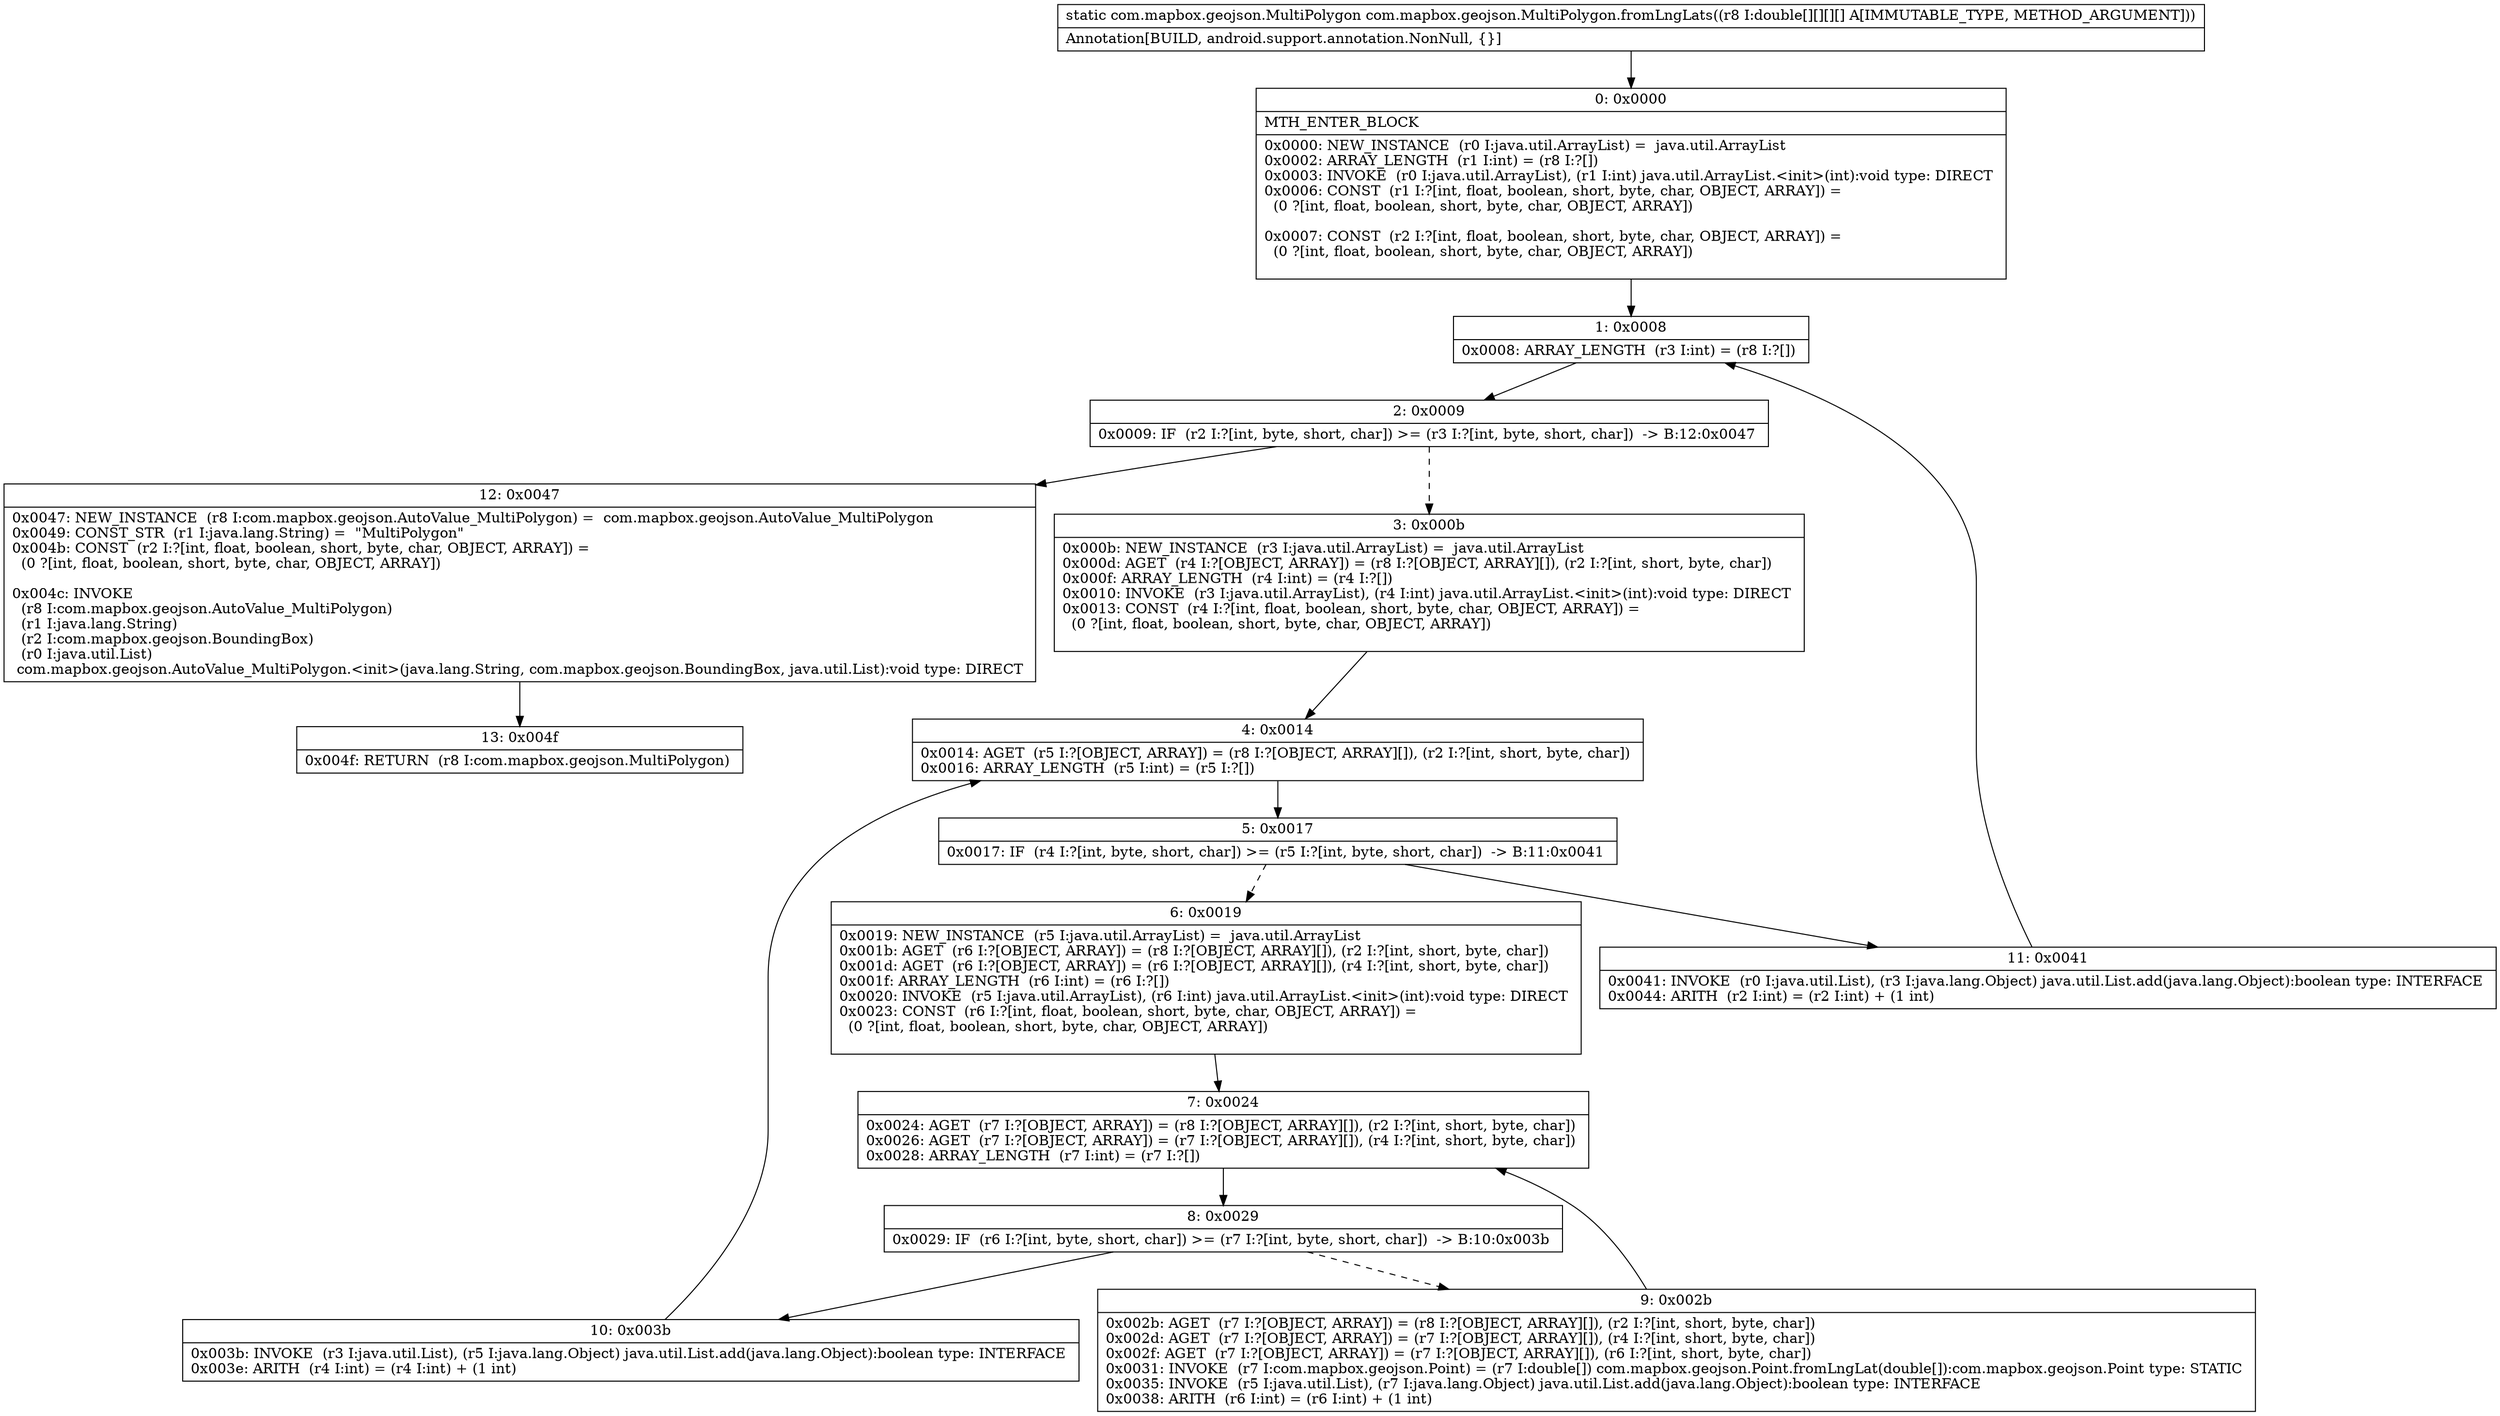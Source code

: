 digraph "CFG forcom.mapbox.geojson.MultiPolygon.fromLngLats([[[[D)Lcom\/mapbox\/geojson\/MultiPolygon;" {
Node_0 [shape=record,label="{0\:\ 0x0000|MTH_ENTER_BLOCK\l|0x0000: NEW_INSTANCE  (r0 I:java.util.ArrayList) =  java.util.ArrayList \l0x0002: ARRAY_LENGTH  (r1 I:int) = (r8 I:?[]) \l0x0003: INVOKE  (r0 I:java.util.ArrayList), (r1 I:int) java.util.ArrayList.\<init\>(int):void type: DIRECT \l0x0006: CONST  (r1 I:?[int, float, boolean, short, byte, char, OBJECT, ARRAY]) = \l  (0 ?[int, float, boolean, short, byte, char, OBJECT, ARRAY])\l \l0x0007: CONST  (r2 I:?[int, float, boolean, short, byte, char, OBJECT, ARRAY]) = \l  (0 ?[int, float, boolean, short, byte, char, OBJECT, ARRAY])\l \l}"];
Node_1 [shape=record,label="{1\:\ 0x0008|0x0008: ARRAY_LENGTH  (r3 I:int) = (r8 I:?[]) \l}"];
Node_2 [shape=record,label="{2\:\ 0x0009|0x0009: IF  (r2 I:?[int, byte, short, char]) \>= (r3 I:?[int, byte, short, char])  \-\> B:12:0x0047 \l}"];
Node_3 [shape=record,label="{3\:\ 0x000b|0x000b: NEW_INSTANCE  (r3 I:java.util.ArrayList) =  java.util.ArrayList \l0x000d: AGET  (r4 I:?[OBJECT, ARRAY]) = (r8 I:?[OBJECT, ARRAY][]), (r2 I:?[int, short, byte, char]) \l0x000f: ARRAY_LENGTH  (r4 I:int) = (r4 I:?[]) \l0x0010: INVOKE  (r3 I:java.util.ArrayList), (r4 I:int) java.util.ArrayList.\<init\>(int):void type: DIRECT \l0x0013: CONST  (r4 I:?[int, float, boolean, short, byte, char, OBJECT, ARRAY]) = \l  (0 ?[int, float, boolean, short, byte, char, OBJECT, ARRAY])\l \l}"];
Node_4 [shape=record,label="{4\:\ 0x0014|0x0014: AGET  (r5 I:?[OBJECT, ARRAY]) = (r8 I:?[OBJECT, ARRAY][]), (r2 I:?[int, short, byte, char]) \l0x0016: ARRAY_LENGTH  (r5 I:int) = (r5 I:?[]) \l}"];
Node_5 [shape=record,label="{5\:\ 0x0017|0x0017: IF  (r4 I:?[int, byte, short, char]) \>= (r5 I:?[int, byte, short, char])  \-\> B:11:0x0041 \l}"];
Node_6 [shape=record,label="{6\:\ 0x0019|0x0019: NEW_INSTANCE  (r5 I:java.util.ArrayList) =  java.util.ArrayList \l0x001b: AGET  (r6 I:?[OBJECT, ARRAY]) = (r8 I:?[OBJECT, ARRAY][]), (r2 I:?[int, short, byte, char]) \l0x001d: AGET  (r6 I:?[OBJECT, ARRAY]) = (r6 I:?[OBJECT, ARRAY][]), (r4 I:?[int, short, byte, char]) \l0x001f: ARRAY_LENGTH  (r6 I:int) = (r6 I:?[]) \l0x0020: INVOKE  (r5 I:java.util.ArrayList), (r6 I:int) java.util.ArrayList.\<init\>(int):void type: DIRECT \l0x0023: CONST  (r6 I:?[int, float, boolean, short, byte, char, OBJECT, ARRAY]) = \l  (0 ?[int, float, boolean, short, byte, char, OBJECT, ARRAY])\l \l}"];
Node_7 [shape=record,label="{7\:\ 0x0024|0x0024: AGET  (r7 I:?[OBJECT, ARRAY]) = (r8 I:?[OBJECT, ARRAY][]), (r2 I:?[int, short, byte, char]) \l0x0026: AGET  (r7 I:?[OBJECT, ARRAY]) = (r7 I:?[OBJECT, ARRAY][]), (r4 I:?[int, short, byte, char]) \l0x0028: ARRAY_LENGTH  (r7 I:int) = (r7 I:?[]) \l}"];
Node_8 [shape=record,label="{8\:\ 0x0029|0x0029: IF  (r6 I:?[int, byte, short, char]) \>= (r7 I:?[int, byte, short, char])  \-\> B:10:0x003b \l}"];
Node_9 [shape=record,label="{9\:\ 0x002b|0x002b: AGET  (r7 I:?[OBJECT, ARRAY]) = (r8 I:?[OBJECT, ARRAY][]), (r2 I:?[int, short, byte, char]) \l0x002d: AGET  (r7 I:?[OBJECT, ARRAY]) = (r7 I:?[OBJECT, ARRAY][]), (r4 I:?[int, short, byte, char]) \l0x002f: AGET  (r7 I:?[OBJECT, ARRAY]) = (r7 I:?[OBJECT, ARRAY][]), (r6 I:?[int, short, byte, char]) \l0x0031: INVOKE  (r7 I:com.mapbox.geojson.Point) = (r7 I:double[]) com.mapbox.geojson.Point.fromLngLat(double[]):com.mapbox.geojson.Point type: STATIC \l0x0035: INVOKE  (r5 I:java.util.List), (r7 I:java.lang.Object) java.util.List.add(java.lang.Object):boolean type: INTERFACE \l0x0038: ARITH  (r6 I:int) = (r6 I:int) + (1 int) \l}"];
Node_10 [shape=record,label="{10\:\ 0x003b|0x003b: INVOKE  (r3 I:java.util.List), (r5 I:java.lang.Object) java.util.List.add(java.lang.Object):boolean type: INTERFACE \l0x003e: ARITH  (r4 I:int) = (r4 I:int) + (1 int) \l}"];
Node_11 [shape=record,label="{11\:\ 0x0041|0x0041: INVOKE  (r0 I:java.util.List), (r3 I:java.lang.Object) java.util.List.add(java.lang.Object):boolean type: INTERFACE \l0x0044: ARITH  (r2 I:int) = (r2 I:int) + (1 int) \l}"];
Node_12 [shape=record,label="{12\:\ 0x0047|0x0047: NEW_INSTANCE  (r8 I:com.mapbox.geojson.AutoValue_MultiPolygon) =  com.mapbox.geojson.AutoValue_MultiPolygon \l0x0049: CONST_STR  (r1 I:java.lang.String) =  \"MultiPolygon\" \l0x004b: CONST  (r2 I:?[int, float, boolean, short, byte, char, OBJECT, ARRAY]) = \l  (0 ?[int, float, boolean, short, byte, char, OBJECT, ARRAY])\l \l0x004c: INVOKE  \l  (r8 I:com.mapbox.geojson.AutoValue_MultiPolygon)\l  (r1 I:java.lang.String)\l  (r2 I:com.mapbox.geojson.BoundingBox)\l  (r0 I:java.util.List)\l com.mapbox.geojson.AutoValue_MultiPolygon.\<init\>(java.lang.String, com.mapbox.geojson.BoundingBox, java.util.List):void type: DIRECT \l}"];
Node_13 [shape=record,label="{13\:\ 0x004f|0x004f: RETURN  (r8 I:com.mapbox.geojson.MultiPolygon) \l}"];
MethodNode[shape=record,label="{static com.mapbox.geojson.MultiPolygon com.mapbox.geojson.MultiPolygon.fromLngLats((r8 I:double[][][][] A[IMMUTABLE_TYPE, METHOD_ARGUMENT]))  | Annotation[BUILD, android.support.annotation.NonNull, \{\}]\l}"];
MethodNode -> Node_0;
Node_0 -> Node_1;
Node_1 -> Node_2;
Node_2 -> Node_3[style=dashed];
Node_2 -> Node_12;
Node_3 -> Node_4;
Node_4 -> Node_5;
Node_5 -> Node_6[style=dashed];
Node_5 -> Node_11;
Node_6 -> Node_7;
Node_7 -> Node_8;
Node_8 -> Node_9[style=dashed];
Node_8 -> Node_10;
Node_9 -> Node_7;
Node_10 -> Node_4;
Node_11 -> Node_1;
Node_12 -> Node_13;
}

